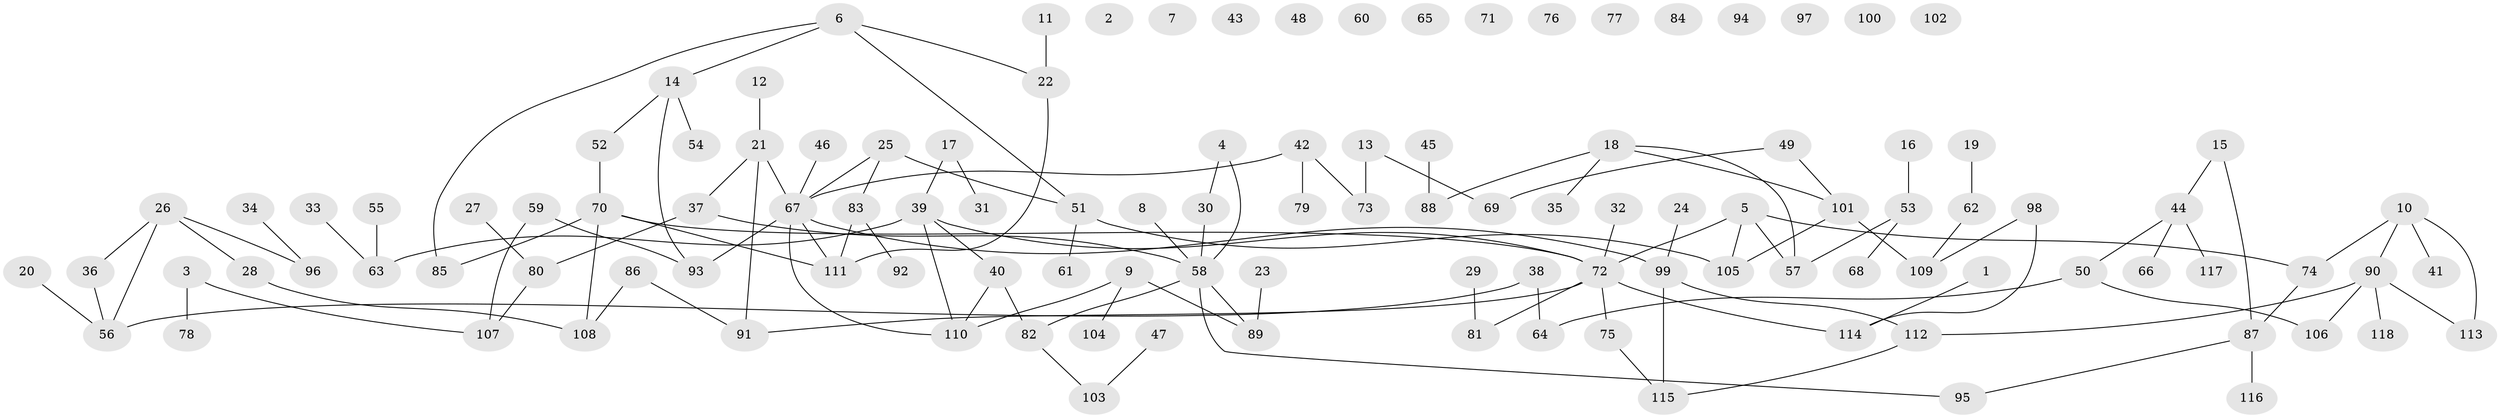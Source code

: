// Generated by graph-tools (version 1.1) at 2025/25/03/09/25 03:25:21]
// undirected, 118 vertices, 128 edges
graph export_dot {
graph [start="1"]
  node [color=gray90,style=filled];
  1;
  2;
  3;
  4;
  5;
  6;
  7;
  8;
  9;
  10;
  11;
  12;
  13;
  14;
  15;
  16;
  17;
  18;
  19;
  20;
  21;
  22;
  23;
  24;
  25;
  26;
  27;
  28;
  29;
  30;
  31;
  32;
  33;
  34;
  35;
  36;
  37;
  38;
  39;
  40;
  41;
  42;
  43;
  44;
  45;
  46;
  47;
  48;
  49;
  50;
  51;
  52;
  53;
  54;
  55;
  56;
  57;
  58;
  59;
  60;
  61;
  62;
  63;
  64;
  65;
  66;
  67;
  68;
  69;
  70;
  71;
  72;
  73;
  74;
  75;
  76;
  77;
  78;
  79;
  80;
  81;
  82;
  83;
  84;
  85;
  86;
  87;
  88;
  89;
  90;
  91;
  92;
  93;
  94;
  95;
  96;
  97;
  98;
  99;
  100;
  101;
  102;
  103;
  104;
  105;
  106;
  107;
  108;
  109;
  110;
  111;
  112;
  113;
  114;
  115;
  116;
  117;
  118;
  1 -- 114;
  3 -- 78;
  3 -- 107;
  4 -- 30;
  4 -- 58;
  5 -- 57;
  5 -- 72;
  5 -- 74;
  5 -- 105;
  6 -- 14;
  6 -- 22;
  6 -- 51;
  6 -- 85;
  8 -- 58;
  9 -- 89;
  9 -- 104;
  9 -- 110;
  10 -- 41;
  10 -- 74;
  10 -- 90;
  10 -- 113;
  11 -- 22;
  12 -- 21;
  13 -- 69;
  13 -- 73;
  14 -- 52;
  14 -- 54;
  14 -- 93;
  15 -- 44;
  15 -- 87;
  16 -- 53;
  17 -- 31;
  17 -- 39;
  18 -- 35;
  18 -- 57;
  18 -- 88;
  18 -- 101;
  19 -- 62;
  20 -- 56;
  21 -- 37;
  21 -- 67;
  21 -- 91;
  22 -- 111;
  23 -- 89;
  24 -- 99;
  25 -- 51;
  25 -- 67;
  25 -- 83;
  26 -- 28;
  26 -- 36;
  26 -- 56;
  26 -- 96;
  27 -- 80;
  28 -- 108;
  29 -- 81;
  30 -- 58;
  32 -- 72;
  33 -- 63;
  34 -- 96;
  36 -- 56;
  37 -- 58;
  37 -- 80;
  38 -- 56;
  38 -- 64;
  39 -- 40;
  39 -- 63;
  39 -- 72;
  39 -- 110;
  40 -- 82;
  40 -- 110;
  42 -- 67;
  42 -- 73;
  42 -- 79;
  44 -- 50;
  44 -- 66;
  44 -- 117;
  45 -- 88;
  46 -- 67;
  47 -- 103;
  49 -- 69;
  49 -- 101;
  50 -- 64;
  50 -- 106;
  51 -- 61;
  51 -- 105;
  52 -- 70;
  53 -- 57;
  53 -- 68;
  55 -- 63;
  58 -- 82;
  58 -- 89;
  58 -- 95;
  59 -- 93;
  59 -- 107;
  62 -- 109;
  67 -- 93;
  67 -- 99;
  67 -- 110;
  67 -- 111;
  70 -- 72;
  70 -- 85;
  70 -- 108;
  70 -- 111;
  72 -- 75;
  72 -- 81;
  72 -- 91;
  72 -- 114;
  74 -- 87;
  75 -- 115;
  80 -- 107;
  82 -- 103;
  83 -- 92;
  83 -- 111;
  86 -- 91;
  86 -- 108;
  87 -- 95;
  87 -- 116;
  90 -- 106;
  90 -- 112;
  90 -- 113;
  90 -- 118;
  98 -- 109;
  98 -- 114;
  99 -- 112;
  99 -- 115;
  101 -- 105;
  101 -- 109;
  112 -- 115;
}
